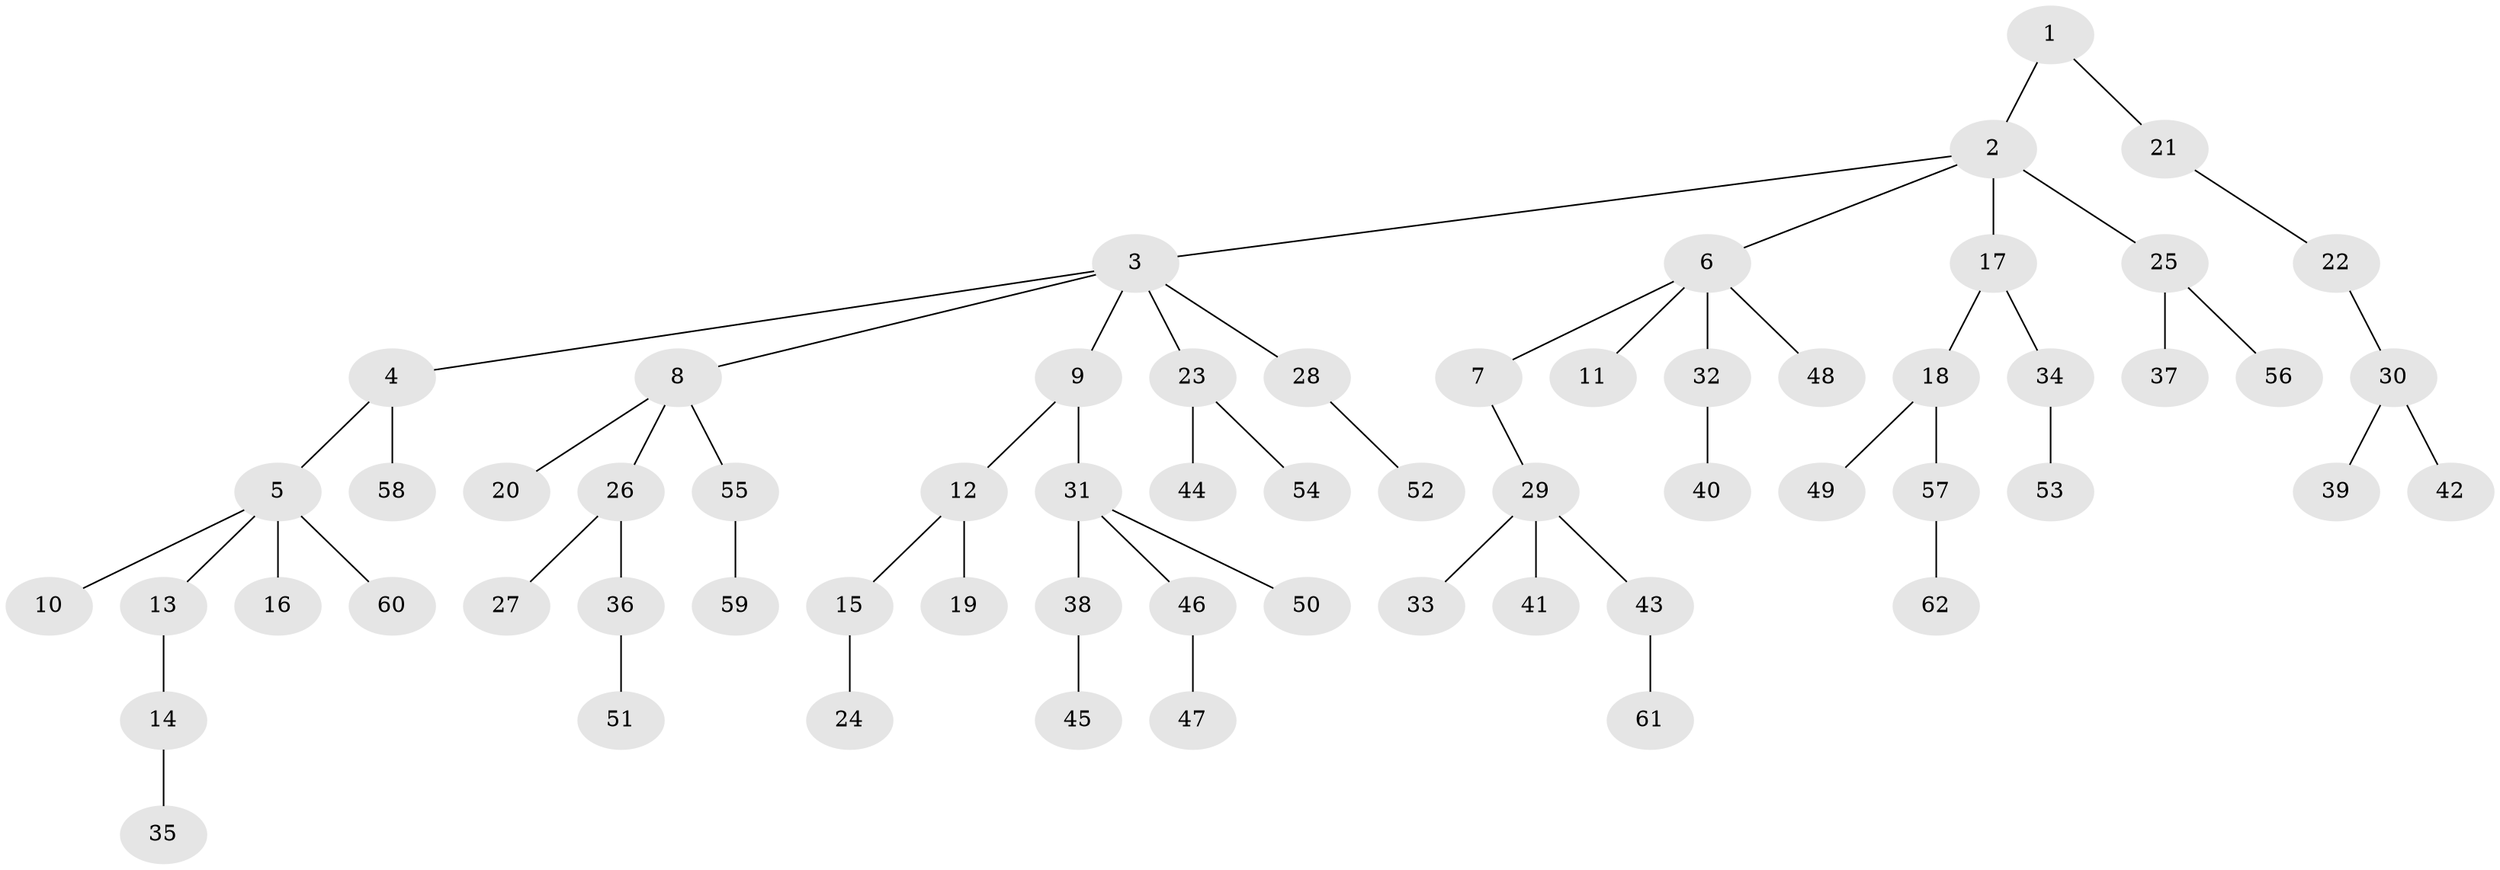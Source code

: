 // coarse degree distribution, {5: 0.04, 7: 0.04, 3: 0.08, 2: 0.24, 1: 0.56, 4: 0.04}
// Generated by graph-tools (version 1.1) at 2025/37/03/04/25 23:37:30]
// undirected, 62 vertices, 61 edges
graph export_dot {
  node [color=gray90,style=filled];
  1;
  2;
  3;
  4;
  5;
  6;
  7;
  8;
  9;
  10;
  11;
  12;
  13;
  14;
  15;
  16;
  17;
  18;
  19;
  20;
  21;
  22;
  23;
  24;
  25;
  26;
  27;
  28;
  29;
  30;
  31;
  32;
  33;
  34;
  35;
  36;
  37;
  38;
  39;
  40;
  41;
  42;
  43;
  44;
  45;
  46;
  47;
  48;
  49;
  50;
  51;
  52;
  53;
  54;
  55;
  56;
  57;
  58;
  59;
  60;
  61;
  62;
  1 -- 2;
  1 -- 21;
  2 -- 3;
  2 -- 6;
  2 -- 17;
  2 -- 25;
  3 -- 4;
  3 -- 8;
  3 -- 9;
  3 -- 23;
  3 -- 28;
  4 -- 5;
  4 -- 58;
  5 -- 10;
  5 -- 13;
  5 -- 16;
  5 -- 60;
  6 -- 7;
  6 -- 11;
  6 -- 32;
  6 -- 48;
  7 -- 29;
  8 -- 20;
  8 -- 26;
  8 -- 55;
  9 -- 12;
  9 -- 31;
  12 -- 15;
  12 -- 19;
  13 -- 14;
  14 -- 35;
  15 -- 24;
  17 -- 18;
  17 -- 34;
  18 -- 49;
  18 -- 57;
  21 -- 22;
  22 -- 30;
  23 -- 44;
  23 -- 54;
  25 -- 37;
  25 -- 56;
  26 -- 27;
  26 -- 36;
  28 -- 52;
  29 -- 33;
  29 -- 41;
  29 -- 43;
  30 -- 39;
  30 -- 42;
  31 -- 38;
  31 -- 46;
  31 -- 50;
  32 -- 40;
  34 -- 53;
  36 -- 51;
  38 -- 45;
  43 -- 61;
  46 -- 47;
  55 -- 59;
  57 -- 62;
}
